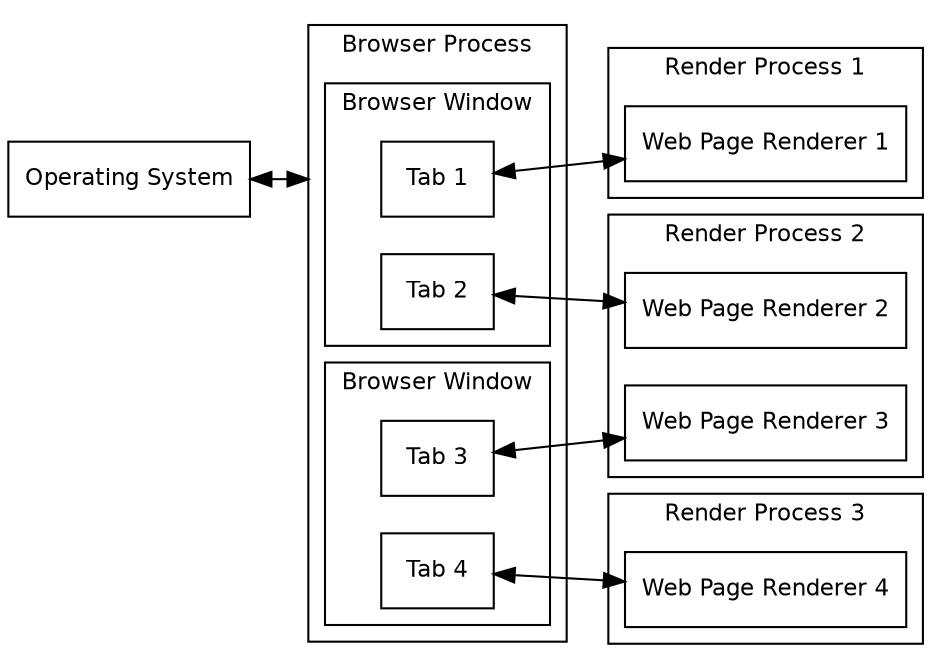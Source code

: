 digraph graphname {
    graph [fontname = "helvetica", fontsize=11, compound=true];
    node [shape="box", fontname = "helvetica", fontsize=11];
    edge [fontname = "helvetica", fontsize=11];
    rankdir="LR";

    subgraph cluster_renderer1 {
        label = "Render Process 1";
	web_page1 [label="Web Page Renderer 1"];
    }

    subgraph cluster_renderer2 {
        label = "Render Process 2";
	web_page2 [label="Web Page Renderer 2"];
	web_page3 [label="Web Page Renderer 3"];
    }

    subgraph cluster_renderer3 {
        label = "Render Process 3";
	web_page4 [label="Web Page Renderer 4"];
    }

    subgraph cluster_browser {
        label = "Browser Process";

        subgraph cluster_window1 {
		label = "Browser Window";
		tab1 [label="Tab 1"];
		tab2 [label="Tab 2"];
	}

        subgraph cluster_window2 {
		label = "Browser Window";
		tab3 [label="Tab 3"];
		tab4 [label="Tab 4"];
	}
    }

    tab1 -> web_page1 [dir=both];
    tab2 -> web_page2 [dir=both];
    tab3 -> web_page3 [dir=both];
    tab4 -> web_page4 [dir=both];

    os [label="Operating System"];
    os -> tab1 [lhead=cluster_browser, dir=both];
}
